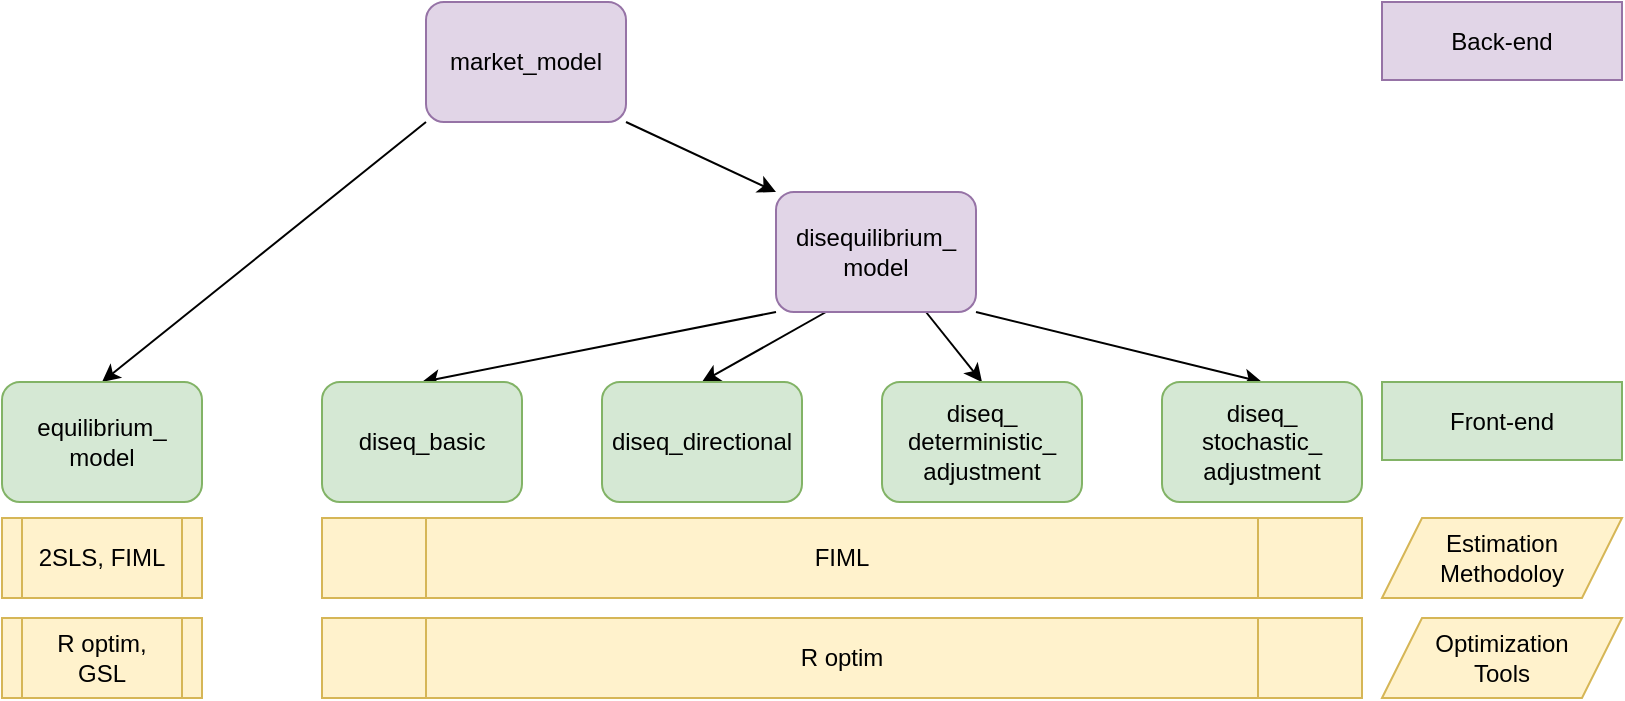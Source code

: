 <mxfile version="14.2.7" type="device"><diagram id="wTxYyCtiBtCD-HAyGD6I" name="Page-1"><mxGraphModel dx="1422" dy="711" grid="1" gridSize="10" guides="1" tooltips="1" connect="1" arrows="1" fold="1" page="1" pageScale="1" pageWidth="850" pageHeight="1100" math="0" shadow="0"><root><mxCell id="0"/><mxCell id="1" parent="0"/><mxCell id="PXnDfbXDCQp5edidJXEw-3" value="" style="edgeStyle=orthogonalEdgeStyle;rounded=0;orthogonalLoop=1;jettySize=auto;html=1;noEdgeStyle=1;orthogonal=1;entryX=0.5;entryY=0;entryDx=0;entryDy=0;" parent="1" source="PXnDfbXDCQp5edidJXEw-1" target="PXnDfbXDCQp5edidJXEw-2" edge="1"><mxGeometry relative="1" as="geometry"/></mxCell><mxCell id="PXnDfbXDCQp5edidJXEw-5" value="" style="edgeStyle=orthogonalEdgeStyle;rounded=0;orthogonalLoop=1;jettySize=auto;html=1;noEdgeStyle=1;orthogonal=1;" parent="1" source="PXnDfbXDCQp5edidJXEw-1" target="PXnDfbXDCQp5edidJXEw-4" edge="1"><mxGeometry relative="1" as="geometry"/></mxCell><mxCell id="PXnDfbXDCQp5edidJXEw-1" value="market_model" style="rounded=1;whiteSpace=wrap;html=1;fillColor=#e1d5e7;strokeColor=#9673a6;" parent="1" vertex="1"><mxGeometry x="232" y="221" width="100" height="60" as="geometry"/></mxCell><mxCell id="PXnDfbXDCQp5edidJXEw-2" value="equilibrium_ model" style="rounded=1;whiteSpace=wrap;html=1;fillColor=#d5e8d4;strokeColor=#82b366;" parent="1" vertex="1"><mxGeometry x="20" y="411" width="100" height="60" as="geometry"/></mxCell><mxCell id="PXnDfbXDCQp5edidJXEw-7" value="" style="edgeStyle=orthogonalEdgeStyle;rounded=0;orthogonalLoop=1;jettySize=auto;html=1;noEdgeStyle=1;orthogonal=1;entryX=0.5;entryY=0;entryDx=0;entryDy=0;exitX=0;exitY=1;exitDx=0;exitDy=0;" parent="1" source="PXnDfbXDCQp5edidJXEw-4" target="PXnDfbXDCQp5edidJXEw-6" edge="1"><mxGeometry relative="1" as="geometry"/></mxCell><mxCell id="PXnDfbXDCQp5edidJXEw-9" value="" style="edgeStyle=orthogonalEdgeStyle;rounded=0;orthogonalLoop=1;jettySize=auto;html=1;noEdgeStyle=1;orthogonal=1;exitX=0.25;exitY=1;exitDx=0;exitDy=0;entryX=0.5;entryY=0;entryDx=0;entryDy=0;" parent="1" source="PXnDfbXDCQp5edidJXEw-4" target="PXnDfbXDCQp5edidJXEw-8" edge="1"><mxGeometry relative="1" as="geometry"/></mxCell><mxCell id="PXnDfbXDCQp5edidJXEw-11" value="" style="edgeStyle=orthogonalEdgeStyle;rounded=0;orthogonalLoop=1;jettySize=auto;html=1;noEdgeStyle=1;orthogonal=1;entryX=0.5;entryY=0;entryDx=0;entryDy=0;exitX=0.75;exitY=1;exitDx=0;exitDy=0;" parent="1" source="PXnDfbXDCQp5edidJXEw-4" target="PXnDfbXDCQp5edidJXEw-10" edge="1"><mxGeometry relative="1" as="geometry"/></mxCell><mxCell id="PXnDfbXDCQp5edidJXEw-13" value="" style="edgeStyle=orthogonalEdgeStyle;rounded=0;orthogonalLoop=1;jettySize=auto;html=1;noEdgeStyle=1;orthogonal=1;entryX=0.5;entryY=0;entryDx=0;entryDy=0;" parent="1" source="PXnDfbXDCQp5edidJXEw-4" target="PXnDfbXDCQp5edidJXEw-12" edge="1"><mxGeometry relative="1" as="geometry"/></mxCell><mxCell id="PXnDfbXDCQp5edidJXEw-4" value="disequilibrium_&lt;br&gt;model" style="rounded=1;whiteSpace=wrap;html=1;fillColor=#e1d5e7;strokeColor=#9673a6;" parent="1" vertex="1"><mxGeometry x="407" y="316" width="100" height="60" as="geometry"/></mxCell><mxCell id="PXnDfbXDCQp5edidJXEw-6" value="diseq_basic" style="rounded=1;whiteSpace=wrap;html=1;fillColor=#d5e8d4;strokeColor=#82b366;" parent="1" vertex="1"><mxGeometry x="180" y="411" width="100" height="60" as="geometry"/></mxCell><mxCell id="PXnDfbXDCQp5edidJXEw-8" value="diseq_directional" style="rounded=1;whiteSpace=wrap;html=1;fillColor=#d5e8d4;strokeColor=#82b366;" parent="1" vertex="1"><mxGeometry x="320" y="411" width="100" height="60" as="geometry"/></mxCell><mxCell id="PXnDfbXDCQp5edidJXEw-10" value="diseq_ deterministic_ adjustment" style="rounded=1;html=1;align=center;whiteSpace=wrap;fillColor=#d5e8d4;strokeColor=#82b366;" parent="1" vertex="1"><mxGeometry x="460" y="411" width="100" height="60" as="geometry"/></mxCell><mxCell id="PXnDfbXDCQp5edidJXEw-12" value="diseq_ stochastic_ adjustment" style="rounded=1;whiteSpace=wrap;html=1;fillColor=#d5e8d4;strokeColor=#82b366;" parent="1" vertex="1"><mxGeometry x="600" y="411" width="100" height="60" as="geometry"/></mxCell><mxCell id="PXnDfbXDCQp5edidJXEw-14" value="FIML" style="shape=process;whiteSpace=wrap;html=1;backgroundOutline=1;align=center;fillColor=#fff2cc;strokeColor=#d6b656;" parent="1" vertex="1"><mxGeometry x="180" y="479" width="520" height="40" as="geometry"/></mxCell><mxCell id="PXnDfbXDCQp5edidJXEw-15" value="2SLS, FIML" style="shape=process;whiteSpace=wrap;html=1;backgroundOutline=1;align=center;fillColor=#fff2cc;strokeColor=#d6b656;" parent="1" vertex="1"><mxGeometry x="20" y="479" width="100" height="40" as="geometry"/></mxCell><mxCell id="PXnDfbXDCQp5edidJXEw-16" value="Estimation Methodoloy" style="shape=parallelogram;perimeter=parallelogramPerimeter;whiteSpace=wrap;html=1;fixedSize=1;align=center;fillColor=#fff2cc;strokeColor=#d6b656;" parent="1" vertex="1"><mxGeometry x="710" y="479" width="120" height="40" as="geometry"/></mxCell><mxCell id="PXnDfbXDCQp5edidJXEw-17" value="Back-end" style="rounded=0;whiteSpace=wrap;html=1;align=center;fillColor=#e1d5e7;strokeColor=#9673a6;" parent="1" vertex="1"><mxGeometry x="710" y="221" width="120" height="39" as="geometry"/></mxCell><mxCell id="PXnDfbXDCQp5edidJXEw-18" value="Front-end" style="rounded=0;whiteSpace=wrap;html=1;align=center;fillColor=#d5e8d4;strokeColor=#82b366;" parent="1" vertex="1"><mxGeometry x="710" y="411" width="120" height="39" as="geometry"/></mxCell><mxCell id="PXnDfbXDCQp5edidJXEw-19" value="Optimization &lt;br&gt;Tools" style="shape=parallelogram;perimeter=parallelogramPerimeter;whiteSpace=wrap;html=1;fixedSize=1;align=center;fillColor=#fff2cc;strokeColor=#d6b656;" parent="1" vertex="1"><mxGeometry x="710" y="529" width="120" height="40" as="geometry"/></mxCell><mxCell id="PXnDfbXDCQp5edidJXEw-20" value="R optim" style="shape=process;whiteSpace=wrap;html=1;backgroundOutline=1;align=center;fillColor=#fff2cc;strokeColor=#d6b656;" parent="1" vertex="1"><mxGeometry x="180" y="529" width="520" height="40" as="geometry"/></mxCell><mxCell id="PXnDfbXDCQp5edidJXEw-21" value="R optim,&lt;br&gt;GSL" style="shape=process;whiteSpace=wrap;html=1;backgroundOutline=1;align=center;fillColor=#fff2cc;strokeColor=#d6b656;" parent="1" vertex="1"><mxGeometry x="20" y="529" width="100" height="40" as="geometry"/></mxCell></root></mxGraphModel></diagram></mxfile>